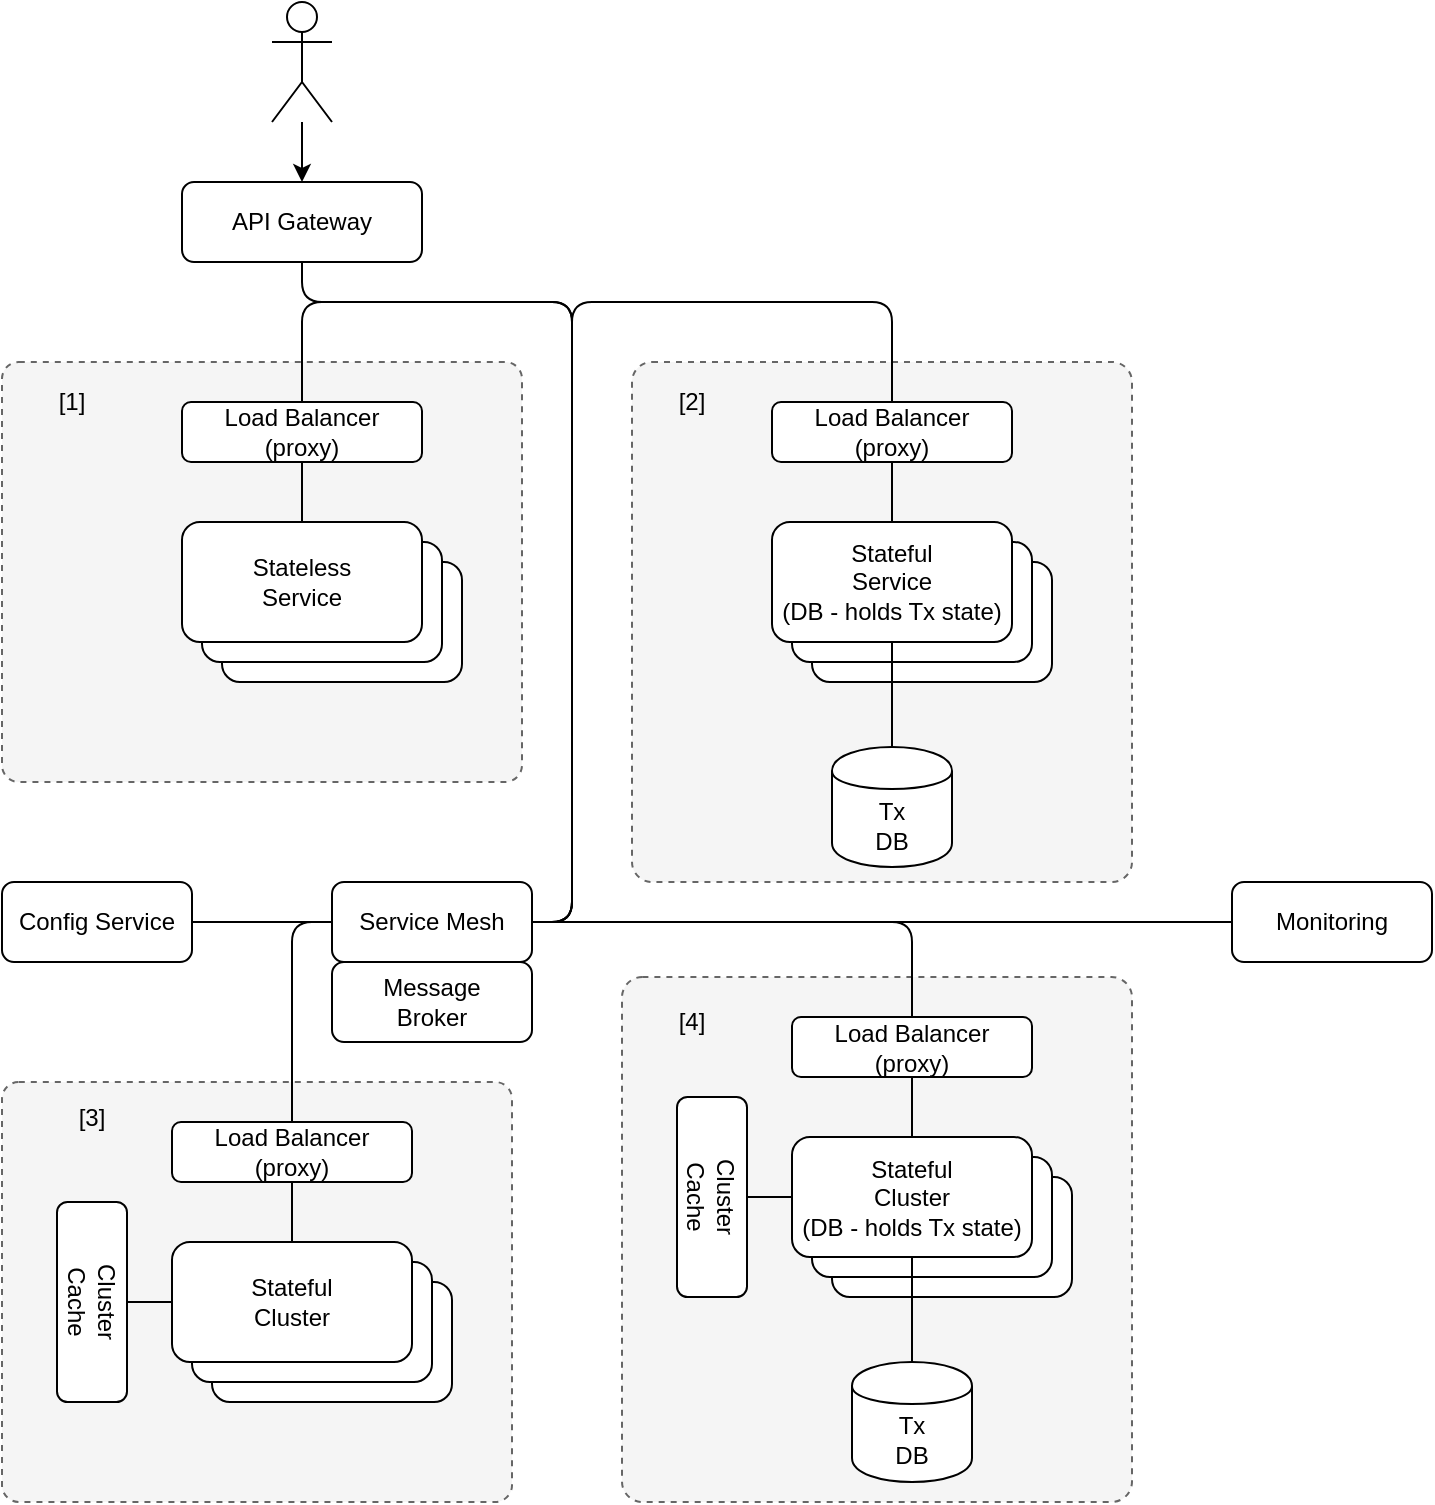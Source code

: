 <mxfile version="12.7.2" type="device"><diagram id="W_ZHN9yd_yH2q-5HTV0-" name="Page-1"><mxGraphModel dx="1422" dy="877" grid="1" gridSize="10" guides="1" tooltips="1" connect="1" arrows="1" fold="1" page="1" pageScale="1" pageWidth="850" pageHeight="1100" math="0" shadow="0"><root><mxCell id="0"/><mxCell id="1" parent="0"/><mxCell id="POnBmZYt_Ozry1ipqicG-5" value="" style="rounded=1;whiteSpace=wrap;html=1;arcSize=4;dashed=1;fillColor=#f5f5f5;strokeColor=#666666;fontColor=#333333;" vertex="1" parent="1"><mxGeometry x="85" y="200" width="260" height="210" as="geometry"/></mxCell><mxCell id="POnBmZYt_Ozry1ipqicG-1" value="Load Balancer&lt;br&gt;(proxy)" style="rounded=1;whiteSpace=wrap;html=1;" vertex="1" parent="1"><mxGeometry x="175" y="220" width="120" height="30" as="geometry"/></mxCell><mxCell id="POnBmZYt_Ozry1ipqicG-2" value="" style="rounded=1;whiteSpace=wrap;html=1;" vertex="1" parent="1"><mxGeometry x="195" y="300" width="120" height="60" as="geometry"/></mxCell><mxCell id="POnBmZYt_Ozry1ipqicG-3" value="" style="rounded=1;whiteSpace=wrap;html=1;" vertex="1" parent="1"><mxGeometry x="185" y="290" width="120" height="60" as="geometry"/></mxCell><mxCell id="POnBmZYt_Ozry1ipqicG-4" value="Stateless&lt;br&gt;Service" style="rounded=1;whiteSpace=wrap;html=1;" vertex="1" parent="1"><mxGeometry x="175" y="280" width="120" height="60" as="geometry"/></mxCell><mxCell id="POnBmZYt_Ozry1ipqicG-6" value="" style="endArrow=none;html=1;entryX=0.5;entryY=1;entryDx=0;entryDy=0;exitX=0.5;exitY=0;exitDx=0;exitDy=0;" edge="1" parent="1" source="POnBmZYt_Ozry1ipqicG-4" target="POnBmZYt_Ozry1ipqicG-1"><mxGeometry width="50" height="50" relative="1" as="geometry"><mxPoint x="395" y="490" as="sourcePoint"/><mxPoint x="445" y="440" as="targetPoint"/></mxGeometry></mxCell><mxCell id="POnBmZYt_Ozry1ipqicG-7" value="" style="rounded=1;whiteSpace=wrap;html=1;arcSize=4;dashed=1;fillColor=#f5f5f5;strokeColor=#666666;fontColor=#333333;" vertex="1" parent="1"><mxGeometry x="400" y="200" width="250" height="260" as="geometry"/></mxCell><mxCell id="POnBmZYt_Ozry1ipqicG-8" value="Load Balancer&lt;br&gt;(proxy)" style="rounded=1;whiteSpace=wrap;html=1;" vertex="1" parent="1"><mxGeometry x="470" y="220" width="120" height="30" as="geometry"/></mxCell><mxCell id="POnBmZYt_Ozry1ipqicG-9" value="" style="rounded=1;whiteSpace=wrap;html=1;" vertex="1" parent="1"><mxGeometry x="490" y="300" width="120" height="60" as="geometry"/></mxCell><mxCell id="POnBmZYt_Ozry1ipqicG-10" value="" style="rounded=1;whiteSpace=wrap;html=1;" vertex="1" parent="1"><mxGeometry x="480" y="290" width="120" height="60" as="geometry"/></mxCell><mxCell id="POnBmZYt_Ozry1ipqicG-11" value="Stateful&lt;br&gt;Service&lt;br&gt;(DB - holds Tx state)" style="rounded=1;whiteSpace=wrap;html=1;" vertex="1" parent="1"><mxGeometry x="470" y="280" width="120" height="60" as="geometry"/></mxCell><mxCell id="POnBmZYt_Ozry1ipqicG-12" value="" style="endArrow=none;html=1;entryX=0.5;entryY=1;entryDx=0;entryDy=0;exitX=0.5;exitY=0;exitDx=0;exitDy=0;" edge="1" parent="1" source="POnBmZYt_Ozry1ipqicG-11" target="POnBmZYt_Ozry1ipqicG-8"><mxGeometry width="50" height="50" relative="1" as="geometry"><mxPoint x="690" y="490" as="sourcePoint"/><mxPoint x="740" y="440" as="targetPoint"/></mxGeometry></mxCell><mxCell id="POnBmZYt_Ozry1ipqicG-13" value="Tx&lt;br&gt;DB" style="shape=cylinder;whiteSpace=wrap;html=1;boundedLbl=1;backgroundOutline=1;" vertex="1" parent="1"><mxGeometry x="500" y="392.5" width="60" height="60" as="geometry"/></mxCell><mxCell id="POnBmZYt_Ozry1ipqicG-14" value="" style="endArrow=none;html=1;entryX=0.5;entryY=1;entryDx=0;entryDy=0;exitX=0.5;exitY=0;exitDx=0;exitDy=0;" edge="1" parent="1" source="POnBmZYt_Ozry1ipqicG-13" target="POnBmZYt_Ozry1ipqicG-11"><mxGeometry width="50" height="50" relative="1" as="geometry"><mxPoint x="390" y="490" as="sourcePoint"/><mxPoint x="440" y="440" as="targetPoint"/></mxGeometry></mxCell><mxCell id="POnBmZYt_Ozry1ipqicG-15" value="" style="rounded=1;whiteSpace=wrap;html=1;arcSize=4;dashed=1;fillColor=#f5f5f5;strokeColor=#666666;fontColor=#333333;" vertex="1" parent="1"><mxGeometry x="85" y="560" width="255" height="210" as="geometry"/></mxCell><mxCell id="POnBmZYt_Ozry1ipqicG-16" value="Load Balancer&lt;br&gt;(proxy)" style="rounded=1;whiteSpace=wrap;html=1;" vertex="1" parent="1"><mxGeometry x="170" y="580" width="120" height="30" as="geometry"/></mxCell><mxCell id="POnBmZYt_Ozry1ipqicG-17" value="" style="rounded=1;whiteSpace=wrap;html=1;" vertex="1" parent="1"><mxGeometry x="190" y="660" width="120" height="60" as="geometry"/></mxCell><mxCell id="POnBmZYt_Ozry1ipqicG-18" value="" style="rounded=1;whiteSpace=wrap;html=1;" vertex="1" parent="1"><mxGeometry x="180" y="650" width="120" height="60" as="geometry"/></mxCell><mxCell id="POnBmZYt_Ozry1ipqicG-19" value="Stateful&lt;br&gt;Cluster" style="rounded=1;whiteSpace=wrap;html=1;" vertex="1" parent="1"><mxGeometry x="170" y="640" width="120" height="60" as="geometry"/></mxCell><mxCell id="POnBmZYt_Ozry1ipqicG-20" value="" style="endArrow=none;html=1;entryX=0.5;entryY=1;entryDx=0;entryDy=0;exitX=0.5;exitY=0;exitDx=0;exitDy=0;" edge="1" parent="1" source="POnBmZYt_Ozry1ipqicG-19" target="POnBmZYt_Ozry1ipqicG-16"><mxGeometry width="50" height="50" relative="1" as="geometry"><mxPoint x="390" y="850" as="sourcePoint"/><mxPoint x="440" y="800" as="targetPoint"/></mxGeometry></mxCell><mxCell id="POnBmZYt_Ozry1ipqicG-21" value="Cluster&lt;br&gt;Cache" style="rounded=1;whiteSpace=wrap;html=1;rotation=90;" vertex="1" parent="1"><mxGeometry x="80" y="652.5" width="100" height="35" as="geometry"/></mxCell><mxCell id="POnBmZYt_Ozry1ipqicG-22" value="" style="endArrow=none;html=1;exitX=0.5;exitY=0;exitDx=0;exitDy=0;entryX=0;entryY=0.5;entryDx=0;entryDy=0;" edge="1" parent="1" source="POnBmZYt_Ozry1ipqicG-21" target="POnBmZYt_Ozry1ipqicG-19"><mxGeometry width="50" height="50" relative="1" as="geometry"><mxPoint x="385" y="630" as="sourcePoint"/><mxPoint x="435" y="580" as="targetPoint"/></mxGeometry></mxCell><mxCell id="POnBmZYt_Ozry1ipqicG-23" value="" style="rounded=1;whiteSpace=wrap;html=1;arcSize=4;dashed=1;fillColor=#f5f5f5;strokeColor=#666666;fontColor=#333333;" vertex="1" parent="1"><mxGeometry x="395" y="507.5" width="255" height="262.5" as="geometry"/></mxCell><mxCell id="POnBmZYt_Ozry1ipqicG-24" value="Load Balancer&lt;br&gt;(proxy)" style="rounded=1;whiteSpace=wrap;html=1;" vertex="1" parent="1"><mxGeometry x="480" y="527.5" width="120" height="30" as="geometry"/></mxCell><mxCell id="POnBmZYt_Ozry1ipqicG-25" value="" style="rounded=1;whiteSpace=wrap;html=1;" vertex="1" parent="1"><mxGeometry x="500" y="607.5" width="120" height="60" as="geometry"/></mxCell><mxCell id="POnBmZYt_Ozry1ipqicG-26" value="" style="rounded=1;whiteSpace=wrap;html=1;" vertex="1" parent="1"><mxGeometry x="490" y="597.5" width="120" height="60" as="geometry"/></mxCell><mxCell id="POnBmZYt_Ozry1ipqicG-27" value="Stateful&lt;br&gt;Cluster&lt;br&gt;(DB - holds Tx state)" style="rounded=1;whiteSpace=wrap;html=1;" vertex="1" parent="1"><mxGeometry x="480" y="587.5" width="120" height="60" as="geometry"/></mxCell><mxCell id="POnBmZYt_Ozry1ipqicG-28" value="" style="endArrow=none;html=1;entryX=0.5;entryY=1;entryDx=0;entryDy=0;exitX=0.5;exitY=0;exitDx=0;exitDy=0;" edge="1" parent="1" source="POnBmZYt_Ozry1ipqicG-27" target="POnBmZYt_Ozry1ipqicG-24"><mxGeometry width="50" height="50" relative="1" as="geometry"><mxPoint x="700" y="797.5" as="sourcePoint"/><mxPoint x="750" y="747.5" as="targetPoint"/></mxGeometry></mxCell><mxCell id="POnBmZYt_Ozry1ipqicG-29" value="Cluster&lt;br&gt;Cache" style="rounded=1;whiteSpace=wrap;html=1;rotation=90;" vertex="1" parent="1"><mxGeometry x="390" y="600" width="100" height="35" as="geometry"/></mxCell><mxCell id="POnBmZYt_Ozry1ipqicG-30" value="" style="endArrow=none;html=1;exitX=0.5;exitY=0;exitDx=0;exitDy=0;entryX=0;entryY=0.5;entryDx=0;entryDy=0;" edge="1" parent="1" source="POnBmZYt_Ozry1ipqicG-29" target="POnBmZYt_Ozry1ipqicG-27"><mxGeometry width="50" height="50" relative="1" as="geometry"><mxPoint x="695" y="577.5" as="sourcePoint"/><mxPoint x="745" y="527.5" as="targetPoint"/></mxGeometry></mxCell><mxCell id="POnBmZYt_Ozry1ipqicG-31" value="Tx&lt;br&gt;DB" style="shape=cylinder;whiteSpace=wrap;html=1;boundedLbl=1;backgroundOutline=1;" vertex="1" parent="1"><mxGeometry x="510" y="700" width="60" height="60" as="geometry"/></mxCell><mxCell id="POnBmZYt_Ozry1ipqicG-32" value="" style="endArrow=none;html=1;entryX=0.5;entryY=1;entryDx=0;entryDy=0;exitX=0.5;exitY=0;exitDx=0;exitDy=0;" edge="1" parent="1" source="POnBmZYt_Ozry1ipqicG-31" target="POnBmZYt_Ozry1ipqicG-27"><mxGeometry width="50" height="50" relative="1" as="geometry"><mxPoint x="340" y="450" as="sourcePoint"/><mxPoint x="390" y="400" as="targetPoint"/></mxGeometry></mxCell><mxCell id="POnBmZYt_Ozry1ipqicG-33" value="Config Service" style="rounded=1;whiteSpace=wrap;html=1;" vertex="1" parent="1"><mxGeometry x="85" y="460" width="95" height="40" as="geometry"/></mxCell><mxCell id="POnBmZYt_Ozry1ipqicG-34" value="Service Mesh" style="rounded=1;whiteSpace=wrap;html=1;" vertex="1" parent="1"><mxGeometry x="250" y="460" width="100" height="40" as="geometry"/></mxCell><mxCell id="POnBmZYt_Ozry1ipqicG-35" value="" style="endArrow=none;html=1;exitX=0.5;exitY=0;exitDx=0;exitDy=0;entryX=0;entryY=0.5;entryDx=0;entryDy=0;" edge="1" parent="1" source="POnBmZYt_Ozry1ipqicG-16" target="POnBmZYt_Ozry1ipqicG-34"><mxGeometry width="50" height="50" relative="1" as="geometry"><mxPoint x="400" y="500" as="sourcePoint"/><mxPoint x="450" y="450" as="targetPoint"/><Array as="points"><mxPoint x="230" y="480"/></Array></mxGeometry></mxCell><mxCell id="POnBmZYt_Ozry1ipqicG-37" value="" style="endArrow=none;html=1;exitX=1;exitY=0.5;exitDx=0;exitDy=0;entryX=0.5;entryY=0;entryDx=0;entryDy=0;" edge="1" parent="1" source="POnBmZYt_Ozry1ipqicG-34" target="POnBmZYt_Ozry1ipqicG-24"><mxGeometry width="50" height="50" relative="1" as="geometry"><mxPoint x="400" y="500" as="sourcePoint"/><mxPoint x="450" y="450" as="targetPoint"/><Array as="points"><mxPoint x="540" y="480"/></Array></mxGeometry></mxCell><mxCell id="POnBmZYt_Ozry1ipqicG-38" value="" style="endArrow=none;html=1;entryX=0.5;entryY=0;entryDx=0;entryDy=0;exitX=1;exitY=0.5;exitDx=0;exitDy=0;" edge="1" parent="1" source="POnBmZYt_Ozry1ipqicG-34" target="POnBmZYt_Ozry1ipqicG-8"><mxGeometry width="50" height="50" relative="1" as="geometry"><mxPoint x="400" y="500" as="sourcePoint"/><mxPoint x="450" y="450" as="targetPoint"/><Array as="points"><mxPoint x="370" y="480"/><mxPoint x="370" y="170"/><mxPoint x="530" y="170"/></Array></mxGeometry></mxCell><mxCell id="POnBmZYt_Ozry1ipqicG-39" value="" style="endArrow=none;html=1;exitX=1;exitY=0.5;exitDx=0;exitDy=0;entryX=0.5;entryY=0;entryDx=0;entryDy=0;" edge="1" parent="1" source="POnBmZYt_Ozry1ipqicG-34" target="POnBmZYt_Ozry1ipqicG-1"><mxGeometry width="50" height="50" relative="1" as="geometry"><mxPoint x="400" y="500" as="sourcePoint"/><mxPoint x="450" y="450" as="targetPoint"/><Array as="points"><mxPoint x="370" y="480"/><mxPoint x="370" y="170"/><mxPoint x="235" y="170"/></Array></mxGeometry></mxCell><mxCell id="POnBmZYt_Ozry1ipqicG-40" value="" style="endArrow=none;html=1;exitX=0;exitY=0.5;exitDx=0;exitDy=0;entryX=1;entryY=0.5;entryDx=0;entryDy=0;" edge="1" parent="1" source="POnBmZYt_Ozry1ipqicG-34" target="POnBmZYt_Ozry1ipqicG-33"><mxGeometry width="50" height="50" relative="1" as="geometry"><mxPoint x="400" y="500" as="sourcePoint"/><mxPoint x="450" y="450" as="targetPoint"/></mxGeometry></mxCell><mxCell id="POnBmZYt_Ozry1ipqicG-41" value="API Gateway" style="rounded=1;whiteSpace=wrap;html=1;" vertex="1" parent="1"><mxGeometry x="175" y="110" width="120" height="40" as="geometry"/></mxCell><mxCell id="POnBmZYt_Ozry1ipqicG-42" value="" style="endArrow=none;html=1;entryX=0.5;entryY=1;entryDx=0;entryDy=0;exitX=1;exitY=0.5;exitDx=0;exitDy=0;" edge="1" parent="1" source="POnBmZYt_Ozry1ipqicG-34" target="POnBmZYt_Ozry1ipqicG-41"><mxGeometry width="50" height="50" relative="1" as="geometry"><mxPoint x="400" y="500" as="sourcePoint"/><mxPoint x="450" y="450" as="targetPoint"/><Array as="points"><mxPoint x="370" y="480"/><mxPoint x="370" y="170"/><mxPoint x="235" y="170"/></Array></mxGeometry></mxCell><mxCell id="POnBmZYt_Ozry1ipqicG-43" value="Message&lt;br&gt;Broker" style="rounded=1;whiteSpace=wrap;html=1;" vertex="1" parent="1"><mxGeometry x="250" y="500" width="100" height="40" as="geometry"/></mxCell><mxCell id="POnBmZYt_Ozry1ipqicG-44" value="Monitoring" style="rounded=1;whiteSpace=wrap;html=1;" vertex="1" parent="1"><mxGeometry x="700" y="460" width="100" height="40" as="geometry"/></mxCell><mxCell id="POnBmZYt_Ozry1ipqicG-45" value="" style="endArrow=none;html=1;entryX=0;entryY=0.5;entryDx=0;entryDy=0;" edge="1" parent="1" source="POnBmZYt_Ozry1ipqicG-34" target="POnBmZYt_Ozry1ipqicG-44"><mxGeometry width="50" height="50" relative="1" as="geometry"><mxPoint x="400" y="500" as="sourcePoint"/><mxPoint x="450" y="450" as="targetPoint"/></mxGeometry></mxCell><mxCell id="POnBmZYt_Ozry1ipqicG-46" value="[1]" style="text;html=1;strokeColor=none;fillColor=none;align=center;verticalAlign=middle;whiteSpace=wrap;rounded=0;" vertex="1" parent="1"><mxGeometry x="100" y="210" width="40" height="20" as="geometry"/></mxCell><mxCell id="POnBmZYt_Ozry1ipqicG-47" value="[2]" style="text;html=1;strokeColor=none;fillColor=none;align=center;verticalAlign=middle;whiteSpace=wrap;rounded=0;" vertex="1" parent="1"><mxGeometry x="410" y="210" width="40" height="20" as="geometry"/></mxCell><mxCell id="POnBmZYt_Ozry1ipqicG-48" value="[3]" style="text;html=1;strokeColor=none;fillColor=none;align=center;verticalAlign=middle;whiteSpace=wrap;rounded=0;" vertex="1" parent="1"><mxGeometry x="110" y="567.5" width="40" height="20" as="geometry"/></mxCell><mxCell id="POnBmZYt_Ozry1ipqicG-49" value="[4]" style="text;html=1;strokeColor=none;fillColor=none;align=center;verticalAlign=middle;whiteSpace=wrap;rounded=0;" vertex="1" parent="1"><mxGeometry x="410" y="520" width="40" height="20" as="geometry"/></mxCell><mxCell id="POnBmZYt_Ozry1ipqicG-50" value="" style="shape=umlActor;verticalLabelPosition=bottom;labelBackgroundColor=#ffffff;verticalAlign=top;html=1;outlineConnect=0;" vertex="1" parent="1"><mxGeometry x="220" y="20" width="30" height="60" as="geometry"/></mxCell><mxCell id="POnBmZYt_Ozry1ipqicG-54" value="" style="endArrow=classic;html=1;entryX=0.5;entryY=0;entryDx=0;entryDy=0;" edge="1" parent="1" source="POnBmZYt_Ozry1ipqicG-50" target="POnBmZYt_Ozry1ipqicG-41"><mxGeometry width="50" height="50" relative="1" as="geometry"><mxPoint x="350" y="420" as="sourcePoint"/><mxPoint x="400" y="370" as="targetPoint"/></mxGeometry></mxCell></root></mxGraphModel></diagram></mxfile>